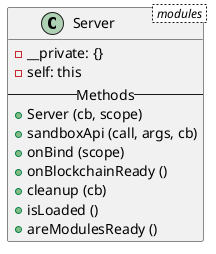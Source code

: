 @startuml
class Server < modules > {
  - __private: {}
  - self: this
  -- Methods --
  + Server (cb, scope)
  + sandboxApi (call, args, cb)
  + onBind (scope)
  + onBlockchainReady ()
  + cleanup (cb)
  + isLoaded ()
  + areModulesReady ()
}
@enduml
